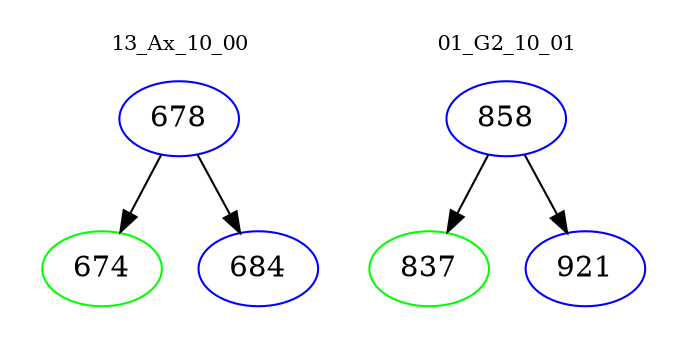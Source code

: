 digraph{
subgraph cluster_0 {
color = white
label = "13_Ax_10_00";
fontsize=10;
T0_678 [label="678", color="blue"]
T0_678 -> T0_674 [color="black"]
T0_674 [label="674", color="green"]
T0_678 -> T0_684 [color="black"]
T0_684 [label="684", color="blue"]
}
subgraph cluster_1 {
color = white
label = "01_G2_10_01";
fontsize=10;
T1_858 [label="858", color="blue"]
T1_858 -> T1_837 [color="black"]
T1_837 [label="837", color="green"]
T1_858 -> T1_921 [color="black"]
T1_921 [label="921", color="blue"]
}
}
